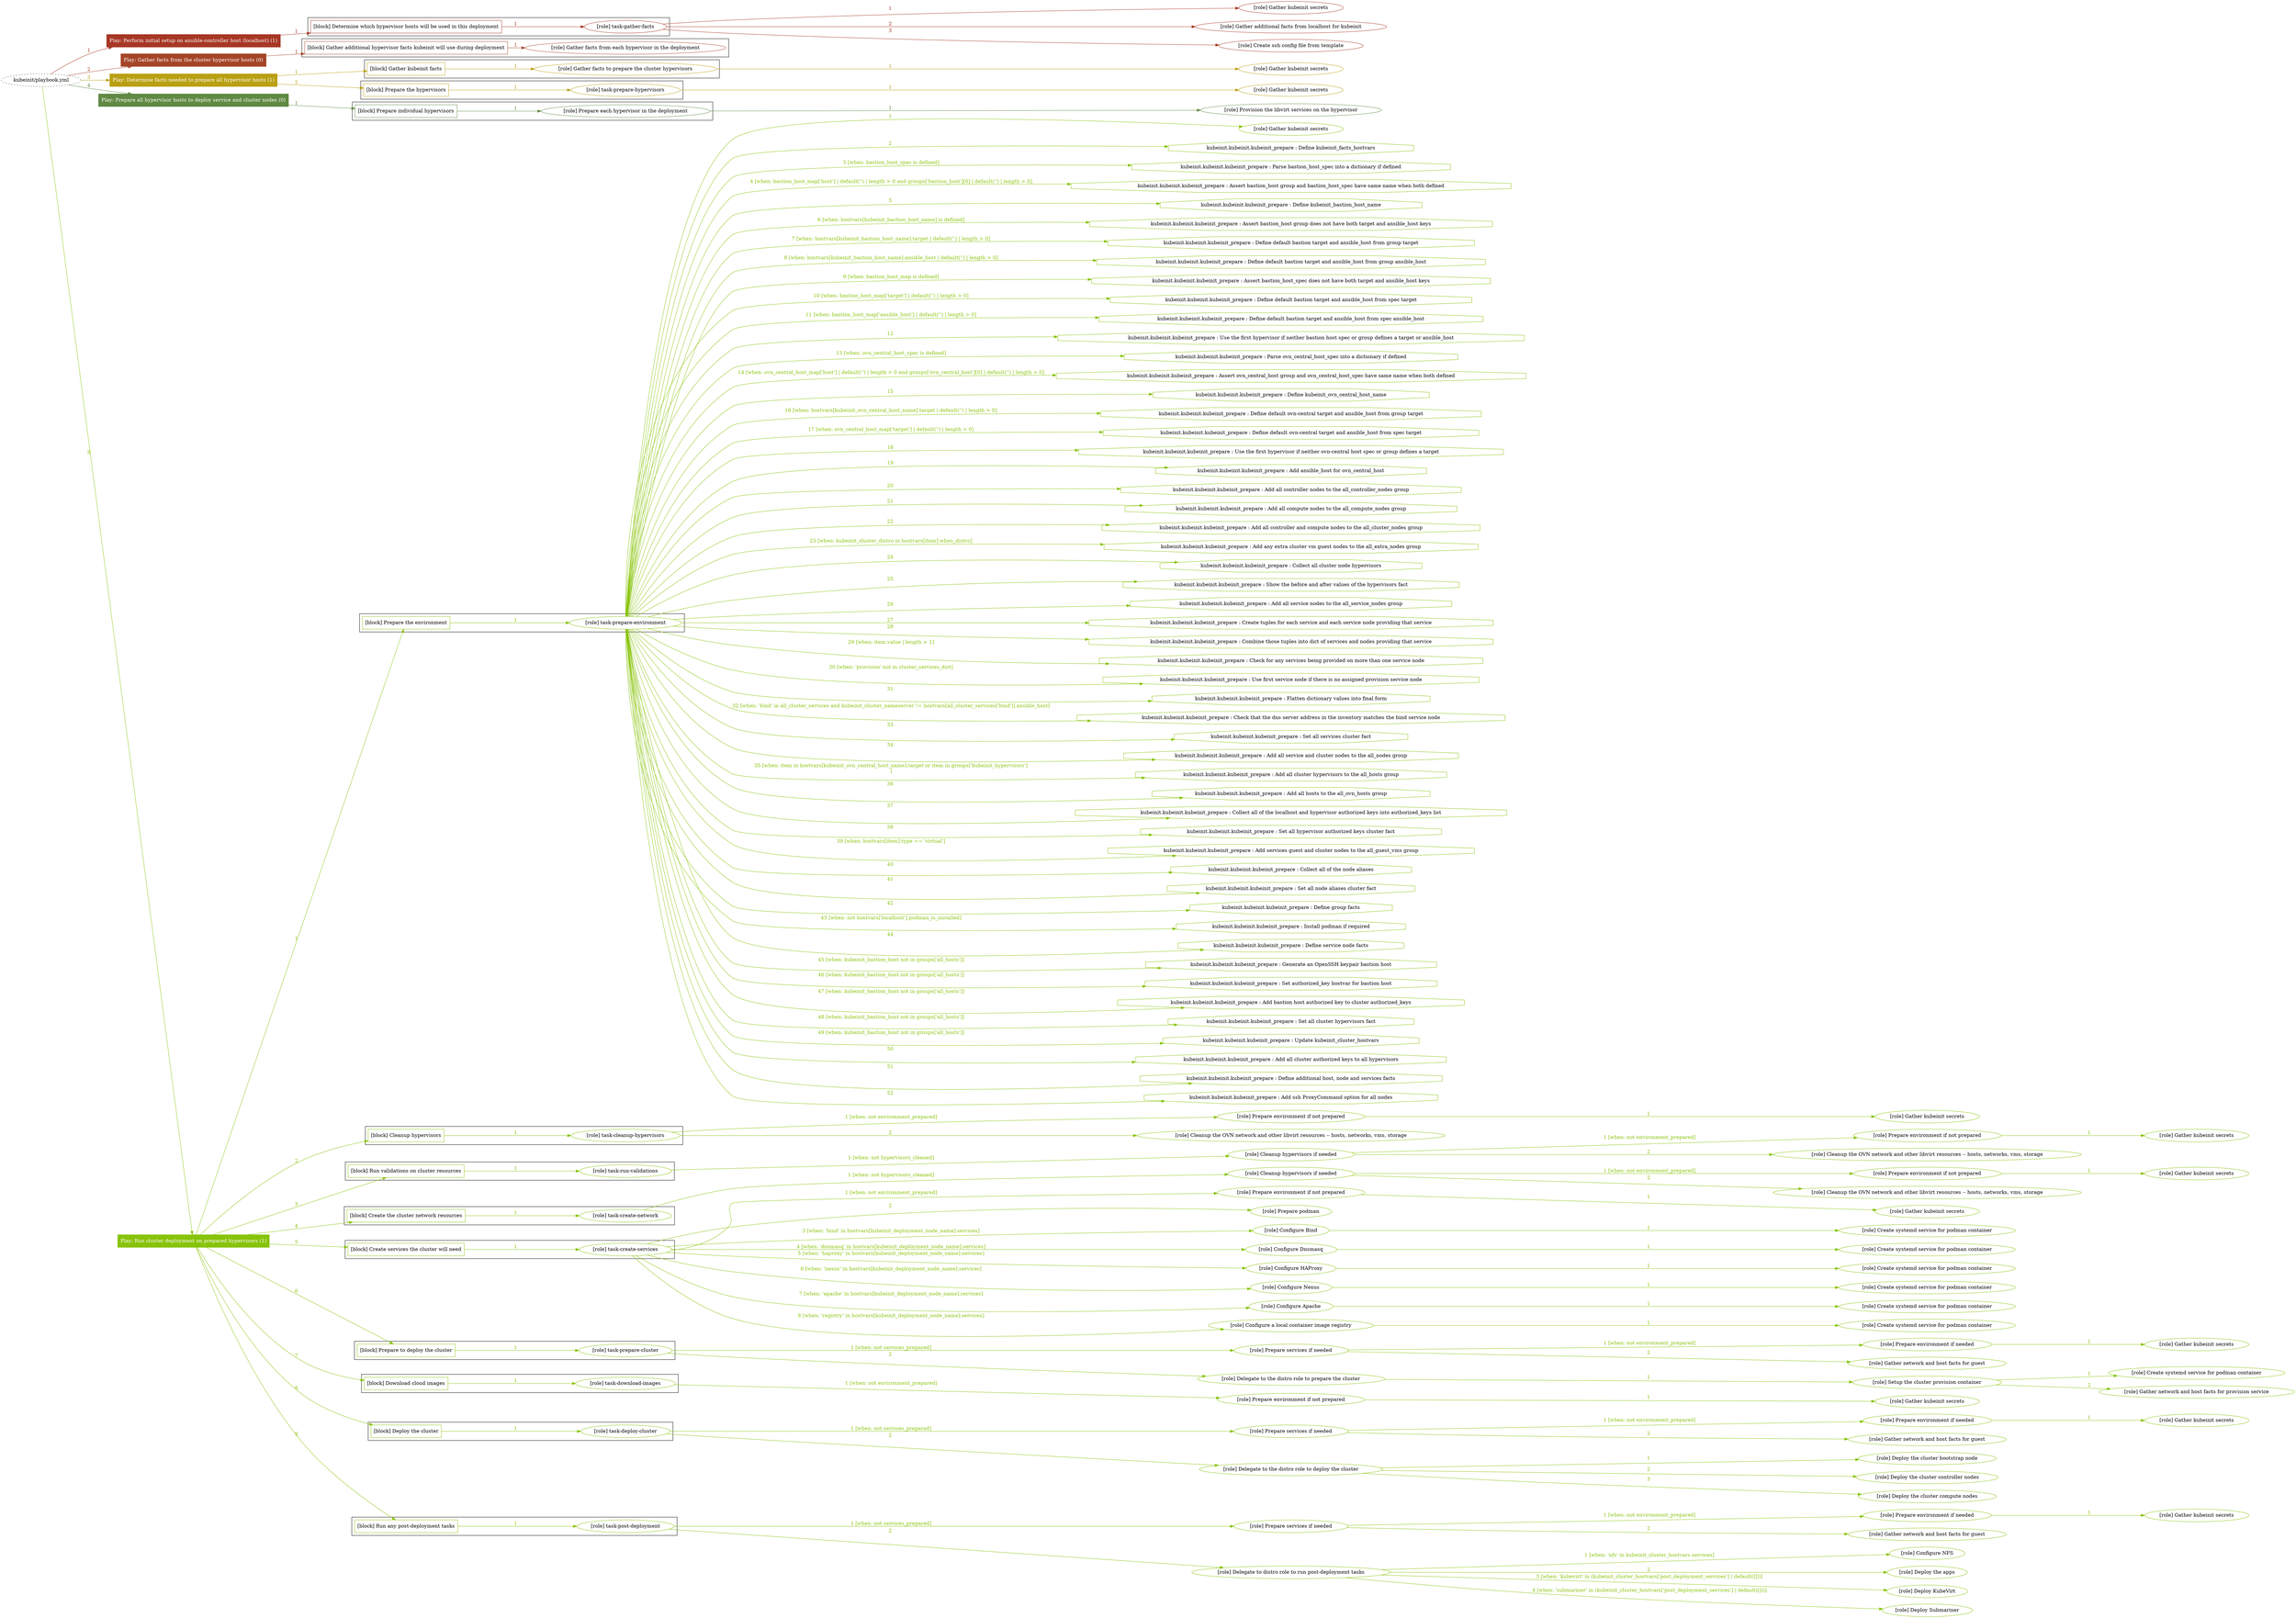 digraph {
	graph [concentrate=true ordering=in rankdir=LR ratio=fill]
	edge [esep=5 sep=10]
	"kubeinit/playbook.yml" [URL="/home/runner/work/kubeinit/kubeinit/kubeinit/playbook.yml" id=playbook_7e581071 style=dotted]
	play_e945e432 [label="Play: Perform initial setup on ansible-controller host (localhost) (1)" URL="/home/runner/work/kubeinit/kubeinit/kubeinit/playbook.yml" color="#a73725" fontcolor="#ffffff" id=play_e945e432 shape=box style=filled tooltip=localhost]
	"kubeinit/playbook.yml" -> play_e945e432 [label="1 " color="#a73725" fontcolor="#a73725" id=edge_24b239af labeltooltip="1 " tooltip="1 "]
	subgraph "Gather kubeinit secrets" {
		role_9eedd970 [label="[role] Gather kubeinit secrets" URL="/home/runner/.ansible/collections/ansible_collections/kubeinit/kubeinit/roles/kubeinit_prepare/tasks/build_hypervisors_group.yml" color="#a73725" id=role_9eedd970 tooltip="Gather kubeinit secrets"]
	}
	subgraph "Gather additional facts from localhost for kubeinit" {
		role_9894d60d [label="[role] Gather additional facts from localhost for kubeinit" URL="/home/runner/.ansible/collections/ansible_collections/kubeinit/kubeinit/roles/kubeinit_prepare/tasks/build_hypervisors_group.yml" color="#a73725" id=role_9894d60d tooltip="Gather additional facts from localhost for kubeinit"]
	}
	subgraph "Create ssh config file from template" {
		role_43b48bc6 [label="[role] Create ssh config file from template" URL="/home/runner/.ansible/collections/ansible_collections/kubeinit/kubeinit/roles/kubeinit_prepare/tasks/build_hypervisors_group.yml" color="#a73725" id=role_43b48bc6 tooltip="Create ssh config file from template"]
	}
	subgraph "task-gather-facts" {
		role_acf2f5a7 [label="[role] task-gather-facts" URL="/home/runner/work/kubeinit/kubeinit/kubeinit/playbook.yml" color="#a73725" id=role_acf2f5a7 tooltip="task-gather-facts"]
		role_acf2f5a7 -> role_9eedd970 [label="1 " color="#a73725" fontcolor="#a73725" id=edge_de54f117 labeltooltip="1 " tooltip="1 "]
		role_acf2f5a7 -> role_9894d60d [label="2 " color="#a73725" fontcolor="#a73725" id=edge_167af2a9 labeltooltip="2 " tooltip="2 "]
		role_acf2f5a7 -> role_43b48bc6 [label="3 " color="#a73725" fontcolor="#a73725" id=edge_25efa286 labeltooltip="3 " tooltip="3 "]
	}
	subgraph "Play: Perform initial setup on ansible-controller host (localhost) (1)" {
		play_e945e432 -> block_d24a18ca [label=1 color="#a73725" fontcolor="#a73725" id=edge_4c8501ca labeltooltip=1 tooltip=1]
		subgraph cluster_block_d24a18ca {
			block_d24a18ca [label="[block] Determine which hypervisor hosts will be used in this deployment" URL="/home/runner/work/kubeinit/kubeinit/kubeinit/playbook.yml" color="#a73725" id=block_d24a18ca labeltooltip="Determine which hypervisor hosts will be used in this deployment" shape=box tooltip="Determine which hypervisor hosts will be used in this deployment"]
			block_d24a18ca -> role_acf2f5a7 [label="1 " color="#a73725" fontcolor="#a73725" id=edge_1602f39c labeltooltip="1 " tooltip="1 "]
		}
	}
	play_f5224d25 [label="Play: Gather facts from the cluster hypervisor hosts (0)" URL="/home/runner/work/kubeinit/kubeinit/kubeinit/playbook.yml" color="#a54527" fontcolor="#ffffff" id=play_f5224d25 shape=box style=filled tooltip="Play: Gather facts from the cluster hypervisor hosts (0)"]
	"kubeinit/playbook.yml" -> play_f5224d25 [label="2 " color="#a54527" fontcolor="#a54527" id=edge_d5dfa4b5 labeltooltip="2 " tooltip="2 "]
	subgraph "Gather facts from each hypervisor in the deployment" {
		role_375d5e79 [label="[role] Gather facts from each hypervisor in the deployment" URL="/home/runner/work/kubeinit/kubeinit/kubeinit/playbook.yml" color="#a54527" id=role_375d5e79 tooltip="Gather facts from each hypervisor in the deployment"]
	}
	subgraph "Play: Gather facts from the cluster hypervisor hosts (0)" {
		play_f5224d25 -> block_e7168113 [label=1 color="#a54527" fontcolor="#a54527" id=edge_7895b6e9 labeltooltip=1 tooltip=1]
		subgraph cluster_block_e7168113 {
			block_e7168113 [label="[block] Gather additional hypervisor facts kubeinit will use during deployment" URL="/home/runner/work/kubeinit/kubeinit/kubeinit/playbook.yml" color="#a54527" id=block_e7168113 labeltooltip="Gather additional hypervisor facts kubeinit will use during deployment" shape=box tooltip="Gather additional hypervisor facts kubeinit will use during deployment"]
			block_e7168113 -> role_375d5e79 [label="1 " color="#a54527" fontcolor="#a54527" id=edge_ed9e27cf labeltooltip="1 " tooltip="1 "]
		}
	}
	play_6bef2af1 [label="Play: Determine facts needed to prepare all hypervisor hosts (1)" URL="/home/runner/work/kubeinit/kubeinit/kubeinit/playbook.yml" color="#b9a013" fontcolor="#ffffff" id=play_6bef2af1 shape=box style=filled tooltip=localhost]
	"kubeinit/playbook.yml" -> play_6bef2af1 [label="3 " color="#b9a013" fontcolor="#b9a013" id=edge_fbd6d79a labeltooltip="3 " tooltip="3 "]
	subgraph "Gather kubeinit secrets" {
		role_c9d52880 [label="[role] Gather kubeinit secrets" URL="/home/runner/.ansible/collections/ansible_collections/kubeinit/kubeinit/roles/kubeinit_prepare/tasks/gather_kubeinit_facts.yml" color="#b9a013" id=role_c9d52880 tooltip="Gather kubeinit secrets"]
	}
	subgraph "Gather facts to prepare the cluster hypervisors" {
		role_64a80a93 [label="[role] Gather facts to prepare the cluster hypervisors" URL="/home/runner/work/kubeinit/kubeinit/kubeinit/playbook.yml" color="#b9a013" id=role_64a80a93 tooltip="Gather facts to prepare the cluster hypervisors"]
		role_64a80a93 -> role_c9d52880 [label="1 " color="#b9a013" fontcolor="#b9a013" id=edge_a0d23345 labeltooltip="1 " tooltip="1 "]
	}
	subgraph "Gather kubeinit secrets" {
		role_e4091eb2 [label="[role] Gather kubeinit secrets" URL="/home/runner/.ansible/collections/ansible_collections/kubeinit/kubeinit/roles/kubeinit_prepare/tasks/gather_kubeinit_facts.yml" color="#b9a013" id=role_e4091eb2 tooltip="Gather kubeinit secrets"]
	}
	subgraph "task-prepare-hypervisors" {
		role_cce3452c [label="[role] task-prepare-hypervisors" URL="/home/runner/work/kubeinit/kubeinit/kubeinit/playbook.yml" color="#b9a013" id=role_cce3452c tooltip="task-prepare-hypervisors"]
		role_cce3452c -> role_e4091eb2 [label="1 " color="#b9a013" fontcolor="#b9a013" id=edge_e053fc57 labeltooltip="1 " tooltip="1 "]
	}
	subgraph "Play: Determine facts needed to prepare all hypervisor hosts (1)" {
		play_6bef2af1 -> block_33085d42 [label=1 color="#b9a013" fontcolor="#b9a013" id=edge_287a65d5 labeltooltip=1 tooltip=1]
		subgraph cluster_block_33085d42 {
			block_33085d42 [label="[block] Gather kubeinit facts" URL="/home/runner/work/kubeinit/kubeinit/kubeinit/playbook.yml" color="#b9a013" id=block_33085d42 labeltooltip="Gather kubeinit facts" shape=box tooltip="Gather kubeinit facts"]
			block_33085d42 -> role_64a80a93 [label="1 " color="#b9a013" fontcolor="#b9a013" id=edge_92bbfdec labeltooltip="1 " tooltip="1 "]
		}
		play_6bef2af1 -> block_03c50f8a [label=2 color="#b9a013" fontcolor="#b9a013" id=edge_cd28a5e0 labeltooltip=2 tooltip=2]
		subgraph cluster_block_03c50f8a {
			block_03c50f8a [label="[block] Prepare the hypervisors" URL="/home/runner/work/kubeinit/kubeinit/kubeinit/playbook.yml" color="#b9a013" id=block_03c50f8a labeltooltip="Prepare the hypervisors" shape=box tooltip="Prepare the hypervisors"]
			block_03c50f8a -> role_cce3452c [label="1 " color="#b9a013" fontcolor="#b9a013" id=edge_df4fbc74 labeltooltip="1 " tooltip="1 "]
		}
	}
	play_25fc4f60 [label="Play: Prepare all hypervisor hosts to deploy service and cluster nodes (0)" URL="/home/runner/work/kubeinit/kubeinit/kubeinit/playbook.yml" color="#608943" fontcolor="#ffffff" id=play_25fc4f60 shape=box style=filled tooltip="Play: Prepare all hypervisor hosts to deploy service and cluster nodes (0)"]
	"kubeinit/playbook.yml" -> play_25fc4f60 [label="4 " color="#608943" fontcolor="#608943" id=edge_cefd5408 labeltooltip="4 " tooltip="4 "]
	subgraph "Provision the libvirt services on the hypervisor" {
		role_9f990d1e [label="[role] Provision the libvirt services on the hypervisor" URL="/home/runner/.ansible/collections/ansible_collections/kubeinit/kubeinit/roles/kubeinit_prepare/tasks/prepare_hypervisor.yml" color="#608943" id=role_9f990d1e tooltip="Provision the libvirt services on the hypervisor"]
	}
	subgraph "Prepare each hypervisor in the deployment" {
		role_11af15f3 [label="[role] Prepare each hypervisor in the deployment" URL="/home/runner/work/kubeinit/kubeinit/kubeinit/playbook.yml" color="#608943" id=role_11af15f3 tooltip="Prepare each hypervisor in the deployment"]
		role_11af15f3 -> role_9f990d1e [label="1 " color="#608943" fontcolor="#608943" id=edge_34f0d266 labeltooltip="1 " tooltip="1 "]
	}
	subgraph "Play: Prepare all hypervisor hosts to deploy service and cluster nodes (0)" {
		play_25fc4f60 -> block_b9a897b4 [label=1 color="#608943" fontcolor="#608943" id=edge_e380d9bb labeltooltip=1 tooltip=1]
		subgraph cluster_block_b9a897b4 {
			block_b9a897b4 [label="[block] Prepare individual hypervisors" URL="/home/runner/work/kubeinit/kubeinit/kubeinit/playbook.yml" color="#608943" id=block_b9a897b4 labeltooltip="Prepare individual hypervisors" shape=box tooltip="Prepare individual hypervisors"]
			block_b9a897b4 -> role_11af15f3 [label="1 " color="#608943" fontcolor="#608943" id=edge_6b34535e labeltooltip="1 " tooltip="1 "]
		}
	}
	play_e3cadc54 [label="Play: Run cluster deployment on prepared hypervisors (1)" URL="/home/runner/work/kubeinit/kubeinit/kubeinit/playbook.yml" color="#87c309" fontcolor="#ffffff" id=play_e3cadc54 shape=box style=filled tooltip=localhost]
	"kubeinit/playbook.yml" -> play_e3cadc54 [label="5 " color="#87c309" fontcolor="#87c309" id=edge_36d4f124 labeltooltip="5 " tooltip="5 "]
	subgraph "Gather kubeinit secrets" {
		role_e4bac8f3 [label="[role] Gather kubeinit secrets" URL="/home/runner/.ansible/collections/ansible_collections/kubeinit/kubeinit/roles/kubeinit_prepare/tasks/gather_kubeinit_facts.yml" color="#87c309" id=role_e4bac8f3 tooltip="Gather kubeinit secrets"]
	}
	subgraph "task-prepare-environment" {
		role_347cdebc [label="[role] task-prepare-environment" URL="/home/runner/work/kubeinit/kubeinit/kubeinit/playbook.yml" color="#87c309" id=role_347cdebc tooltip="task-prepare-environment"]
		role_347cdebc -> role_e4bac8f3 [label="1 " color="#87c309" fontcolor="#87c309" id=edge_94c9c106 labeltooltip="1 " tooltip="1 "]
		task_2601a0a4 [label="kubeinit.kubeinit.kubeinit_prepare : Define kubeinit_facts_hostvars" URL="/home/runner/.ansible/collections/ansible_collections/kubeinit/kubeinit/roles/kubeinit_prepare/tasks/main.yml" color="#87c309" id=task_2601a0a4 shape=octagon tooltip="kubeinit.kubeinit.kubeinit_prepare : Define kubeinit_facts_hostvars"]
		role_347cdebc -> task_2601a0a4 [label="2 " color="#87c309" fontcolor="#87c309" id=edge_a6718d24 labeltooltip="2 " tooltip="2 "]
		task_f2cbe17a [label="kubeinit.kubeinit.kubeinit_prepare : Parse bastion_host_spec into a dictionary if defined" URL="/home/runner/.ansible/collections/ansible_collections/kubeinit/kubeinit/roles/kubeinit_prepare/tasks/main.yml" color="#87c309" id=task_f2cbe17a shape=octagon tooltip="kubeinit.kubeinit.kubeinit_prepare : Parse bastion_host_spec into a dictionary if defined"]
		role_347cdebc -> task_f2cbe17a [label="3 [when: bastion_host_spec is defined]" color="#87c309" fontcolor="#87c309" id=edge_33c29df2 labeltooltip="3 [when: bastion_host_spec is defined]" tooltip="3 [when: bastion_host_spec is defined]"]
		task_30274c0c [label="kubeinit.kubeinit.kubeinit_prepare : Assert bastion_host group and bastion_host_spec have same name when both defined" URL="/home/runner/.ansible/collections/ansible_collections/kubeinit/kubeinit/roles/kubeinit_prepare/tasks/main.yml" color="#87c309" id=task_30274c0c shape=octagon tooltip="kubeinit.kubeinit.kubeinit_prepare : Assert bastion_host group and bastion_host_spec have same name when both defined"]
		role_347cdebc -> task_30274c0c [label="4 [when: bastion_host_map['host'] | default('') | length > 0 and groups['bastion_host'][0] | default('') | length > 0]" color="#87c309" fontcolor="#87c309" id=edge_fa74ffbb labeltooltip="4 [when: bastion_host_map['host'] | default('') | length > 0 and groups['bastion_host'][0] | default('') | length > 0]" tooltip="4 [when: bastion_host_map['host'] | default('') | length > 0 and groups['bastion_host'][0] | default('') | length > 0]"]
		task_c5a43752 [label="kubeinit.kubeinit.kubeinit_prepare : Define kubeinit_bastion_host_name" URL="/home/runner/.ansible/collections/ansible_collections/kubeinit/kubeinit/roles/kubeinit_prepare/tasks/main.yml" color="#87c309" id=task_c5a43752 shape=octagon tooltip="kubeinit.kubeinit.kubeinit_prepare : Define kubeinit_bastion_host_name"]
		role_347cdebc -> task_c5a43752 [label="5 " color="#87c309" fontcolor="#87c309" id=edge_cda611f2 labeltooltip="5 " tooltip="5 "]
		task_228766a9 [label="kubeinit.kubeinit.kubeinit_prepare : Assert bastion_host group does not have both target and ansible_host keys" URL="/home/runner/.ansible/collections/ansible_collections/kubeinit/kubeinit/roles/kubeinit_prepare/tasks/main.yml" color="#87c309" id=task_228766a9 shape=octagon tooltip="kubeinit.kubeinit.kubeinit_prepare : Assert bastion_host group does not have both target and ansible_host keys"]
		role_347cdebc -> task_228766a9 [label="6 [when: hostvars[kubeinit_bastion_host_name] is defined]" color="#87c309" fontcolor="#87c309" id=edge_be203ea7 labeltooltip="6 [when: hostvars[kubeinit_bastion_host_name] is defined]" tooltip="6 [when: hostvars[kubeinit_bastion_host_name] is defined]"]
		task_0a2dcdc3 [label="kubeinit.kubeinit.kubeinit_prepare : Define default bastion target and ansible_host from group target" URL="/home/runner/.ansible/collections/ansible_collections/kubeinit/kubeinit/roles/kubeinit_prepare/tasks/main.yml" color="#87c309" id=task_0a2dcdc3 shape=octagon tooltip="kubeinit.kubeinit.kubeinit_prepare : Define default bastion target and ansible_host from group target"]
		role_347cdebc -> task_0a2dcdc3 [label="7 [when: hostvars[kubeinit_bastion_host_name].target | default('') | length > 0]" color="#87c309" fontcolor="#87c309" id=edge_6cfc5fab labeltooltip="7 [when: hostvars[kubeinit_bastion_host_name].target | default('') | length > 0]" tooltip="7 [when: hostvars[kubeinit_bastion_host_name].target | default('') | length > 0]"]
		task_d30b10b1 [label="kubeinit.kubeinit.kubeinit_prepare : Define default bastion target and ansible_host from group ansible_host" URL="/home/runner/.ansible/collections/ansible_collections/kubeinit/kubeinit/roles/kubeinit_prepare/tasks/main.yml" color="#87c309" id=task_d30b10b1 shape=octagon tooltip="kubeinit.kubeinit.kubeinit_prepare : Define default bastion target and ansible_host from group ansible_host"]
		role_347cdebc -> task_d30b10b1 [label="8 [when: hostvars[kubeinit_bastion_host_name].ansible_host | default('') | length > 0]" color="#87c309" fontcolor="#87c309" id=edge_abcb29fb labeltooltip="8 [when: hostvars[kubeinit_bastion_host_name].ansible_host | default('') | length > 0]" tooltip="8 [when: hostvars[kubeinit_bastion_host_name].ansible_host | default('') | length > 0]"]
		task_1a48a33b [label="kubeinit.kubeinit.kubeinit_prepare : Assert bastion_host_spec does not have both target and ansible_host keys" URL="/home/runner/.ansible/collections/ansible_collections/kubeinit/kubeinit/roles/kubeinit_prepare/tasks/main.yml" color="#87c309" id=task_1a48a33b shape=octagon tooltip="kubeinit.kubeinit.kubeinit_prepare : Assert bastion_host_spec does not have both target and ansible_host keys"]
		role_347cdebc -> task_1a48a33b [label="9 [when: bastion_host_map is defined]" color="#87c309" fontcolor="#87c309" id=edge_35f398c5 labeltooltip="9 [when: bastion_host_map is defined]" tooltip="9 [when: bastion_host_map is defined]"]
		task_b898690a [label="kubeinit.kubeinit.kubeinit_prepare : Define default bastion target and ansible_host from spec target" URL="/home/runner/.ansible/collections/ansible_collections/kubeinit/kubeinit/roles/kubeinit_prepare/tasks/main.yml" color="#87c309" id=task_b898690a shape=octagon tooltip="kubeinit.kubeinit.kubeinit_prepare : Define default bastion target and ansible_host from spec target"]
		role_347cdebc -> task_b898690a [label="10 [when: bastion_host_map['target'] | default('') | length > 0]" color="#87c309" fontcolor="#87c309" id=edge_26321a69 labeltooltip="10 [when: bastion_host_map['target'] | default('') | length > 0]" tooltip="10 [when: bastion_host_map['target'] | default('') | length > 0]"]
		task_c753fe3c [label="kubeinit.kubeinit.kubeinit_prepare : Define default bastion target and ansible_host from spec ansible_host" URL="/home/runner/.ansible/collections/ansible_collections/kubeinit/kubeinit/roles/kubeinit_prepare/tasks/main.yml" color="#87c309" id=task_c753fe3c shape=octagon tooltip="kubeinit.kubeinit.kubeinit_prepare : Define default bastion target and ansible_host from spec ansible_host"]
		role_347cdebc -> task_c753fe3c [label="11 [when: bastion_host_map['ansible_host'] | default('') | length > 0]" color="#87c309" fontcolor="#87c309" id=edge_681ef7d6 labeltooltip="11 [when: bastion_host_map['ansible_host'] | default('') | length > 0]" tooltip="11 [when: bastion_host_map['ansible_host'] | default('') | length > 0]"]
		task_0ef89fbe [label="kubeinit.kubeinit.kubeinit_prepare : Use the first hypervisor if neither bastion host spec or group defines a target or ansible_host" URL="/home/runner/.ansible/collections/ansible_collections/kubeinit/kubeinit/roles/kubeinit_prepare/tasks/main.yml" color="#87c309" id=task_0ef89fbe shape=octagon tooltip="kubeinit.kubeinit.kubeinit_prepare : Use the first hypervisor if neither bastion host spec or group defines a target or ansible_host"]
		role_347cdebc -> task_0ef89fbe [label="12 " color="#87c309" fontcolor="#87c309" id=edge_9bd29ccb labeltooltip="12 " tooltip="12 "]
		task_2a7e97da [label="kubeinit.kubeinit.kubeinit_prepare : Parse ovn_central_host_spec into a dictionary if defined" URL="/home/runner/.ansible/collections/ansible_collections/kubeinit/kubeinit/roles/kubeinit_prepare/tasks/main.yml" color="#87c309" id=task_2a7e97da shape=octagon tooltip="kubeinit.kubeinit.kubeinit_prepare : Parse ovn_central_host_spec into a dictionary if defined"]
		role_347cdebc -> task_2a7e97da [label="13 [when: ovn_central_host_spec is defined]" color="#87c309" fontcolor="#87c309" id=edge_c3530ae8 labeltooltip="13 [when: ovn_central_host_spec is defined]" tooltip="13 [when: ovn_central_host_spec is defined]"]
		task_d059e528 [label="kubeinit.kubeinit.kubeinit_prepare : Assert ovn_central_host group and ovn_central_host_spec have same name when both defined" URL="/home/runner/.ansible/collections/ansible_collections/kubeinit/kubeinit/roles/kubeinit_prepare/tasks/main.yml" color="#87c309" id=task_d059e528 shape=octagon tooltip="kubeinit.kubeinit.kubeinit_prepare : Assert ovn_central_host group and ovn_central_host_spec have same name when both defined"]
		role_347cdebc -> task_d059e528 [label="14 [when: ovn_central_host_map['host'] | default('') | length > 0 and groups['ovn_central_host'][0] | default('') | length > 0]" color="#87c309" fontcolor="#87c309" id=edge_daa554c1 labeltooltip="14 [when: ovn_central_host_map['host'] | default('') | length > 0 and groups['ovn_central_host'][0] | default('') | length > 0]" tooltip="14 [when: ovn_central_host_map['host'] | default('') | length > 0 and groups['ovn_central_host'][0] | default('') | length > 0]"]
		task_1dc20a06 [label="kubeinit.kubeinit.kubeinit_prepare : Define kubeinit_ovn_central_host_name" URL="/home/runner/.ansible/collections/ansible_collections/kubeinit/kubeinit/roles/kubeinit_prepare/tasks/main.yml" color="#87c309" id=task_1dc20a06 shape=octagon tooltip="kubeinit.kubeinit.kubeinit_prepare : Define kubeinit_ovn_central_host_name"]
		role_347cdebc -> task_1dc20a06 [label="15 " color="#87c309" fontcolor="#87c309" id=edge_f1a8dee7 labeltooltip="15 " tooltip="15 "]
		task_8ea2f48f [label="kubeinit.kubeinit.kubeinit_prepare : Define default ovn-central target and ansible_host from group target" URL="/home/runner/.ansible/collections/ansible_collections/kubeinit/kubeinit/roles/kubeinit_prepare/tasks/main.yml" color="#87c309" id=task_8ea2f48f shape=octagon tooltip="kubeinit.kubeinit.kubeinit_prepare : Define default ovn-central target and ansible_host from group target"]
		role_347cdebc -> task_8ea2f48f [label="16 [when: hostvars[kubeinit_ovn_central_host_name].target | default('') | length > 0]" color="#87c309" fontcolor="#87c309" id=edge_8dd97318 labeltooltip="16 [when: hostvars[kubeinit_ovn_central_host_name].target | default('') | length > 0]" tooltip="16 [when: hostvars[kubeinit_ovn_central_host_name].target | default('') | length > 0]"]
		task_c8787c92 [label="kubeinit.kubeinit.kubeinit_prepare : Define default ovn-central target and ansible_host from spec target" URL="/home/runner/.ansible/collections/ansible_collections/kubeinit/kubeinit/roles/kubeinit_prepare/tasks/main.yml" color="#87c309" id=task_c8787c92 shape=octagon tooltip="kubeinit.kubeinit.kubeinit_prepare : Define default ovn-central target and ansible_host from spec target"]
		role_347cdebc -> task_c8787c92 [label="17 [when: ovn_central_host_map['target'] | default('') | length > 0]" color="#87c309" fontcolor="#87c309" id=edge_1c368120 labeltooltip="17 [when: ovn_central_host_map['target'] | default('') | length > 0]" tooltip="17 [when: ovn_central_host_map['target'] | default('') | length > 0]"]
		task_50453ba5 [label="kubeinit.kubeinit.kubeinit_prepare : Use the first hypervisor if neither ovn-central host spec or group defines a target" URL="/home/runner/.ansible/collections/ansible_collections/kubeinit/kubeinit/roles/kubeinit_prepare/tasks/main.yml" color="#87c309" id=task_50453ba5 shape=octagon tooltip="kubeinit.kubeinit.kubeinit_prepare : Use the first hypervisor if neither ovn-central host spec or group defines a target"]
		role_347cdebc -> task_50453ba5 [label="18 " color="#87c309" fontcolor="#87c309" id=edge_84cd5802 labeltooltip="18 " tooltip="18 "]
		task_746bcc87 [label="kubeinit.kubeinit.kubeinit_prepare : Add ansible_host for ovn_central_host" URL="/home/runner/.ansible/collections/ansible_collections/kubeinit/kubeinit/roles/kubeinit_prepare/tasks/main.yml" color="#87c309" id=task_746bcc87 shape=octagon tooltip="kubeinit.kubeinit.kubeinit_prepare : Add ansible_host for ovn_central_host"]
		role_347cdebc -> task_746bcc87 [label="19 " color="#87c309" fontcolor="#87c309" id=edge_7ee74daf labeltooltip="19 " tooltip="19 "]
		task_02d44f04 [label="kubeinit.kubeinit.kubeinit_prepare : Add all controller nodes to the all_controller_nodes group" URL="/home/runner/.ansible/collections/ansible_collections/kubeinit/kubeinit/roles/kubeinit_prepare/tasks/prepare_groups.yml" color="#87c309" id=task_02d44f04 shape=octagon tooltip="kubeinit.kubeinit.kubeinit_prepare : Add all controller nodes to the all_controller_nodes group"]
		role_347cdebc -> task_02d44f04 [label="20 " color="#87c309" fontcolor="#87c309" id=edge_c0547eff labeltooltip="20 " tooltip="20 "]
		task_6d8461b2 [label="kubeinit.kubeinit.kubeinit_prepare : Add all compute nodes to the all_compute_nodes group" URL="/home/runner/.ansible/collections/ansible_collections/kubeinit/kubeinit/roles/kubeinit_prepare/tasks/prepare_groups.yml" color="#87c309" id=task_6d8461b2 shape=octagon tooltip="kubeinit.kubeinit.kubeinit_prepare : Add all compute nodes to the all_compute_nodes group"]
		role_347cdebc -> task_6d8461b2 [label="21 " color="#87c309" fontcolor="#87c309" id=edge_1025af6f labeltooltip="21 " tooltip="21 "]
		task_a82fbdb0 [label="kubeinit.kubeinit.kubeinit_prepare : Add all controller and compute nodes to the all_cluster_nodes group" URL="/home/runner/.ansible/collections/ansible_collections/kubeinit/kubeinit/roles/kubeinit_prepare/tasks/prepare_groups.yml" color="#87c309" id=task_a82fbdb0 shape=octagon tooltip="kubeinit.kubeinit.kubeinit_prepare : Add all controller and compute nodes to the all_cluster_nodes group"]
		role_347cdebc -> task_a82fbdb0 [label="22 " color="#87c309" fontcolor="#87c309" id=edge_947ee5ab labeltooltip="22 " tooltip="22 "]
		task_3da10569 [label="kubeinit.kubeinit.kubeinit_prepare : Add any extra cluster vm guest nodes to the all_extra_nodes group" URL="/home/runner/.ansible/collections/ansible_collections/kubeinit/kubeinit/roles/kubeinit_prepare/tasks/prepare_groups.yml" color="#87c309" id=task_3da10569 shape=octagon tooltip="kubeinit.kubeinit.kubeinit_prepare : Add any extra cluster vm guest nodes to the all_extra_nodes group"]
		role_347cdebc -> task_3da10569 [label="23 [when: kubeinit_cluster_distro in hostvars[item].when_distro]" color="#87c309" fontcolor="#87c309" id=edge_2bafaeb1 labeltooltip="23 [when: kubeinit_cluster_distro in hostvars[item].when_distro]" tooltip="23 [when: kubeinit_cluster_distro in hostvars[item].when_distro]"]
		task_c012934a [label="kubeinit.kubeinit.kubeinit_prepare : Collect all cluster node hypervisors" URL="/home/runner/.ansible/collections/ansible_collections/kubeinit/kubeinit/roles/kubeinit_prepare/tasks/prepare_groups.yml" color="#87c309" id=task_c012934a shape=octagon tooltip="kubeinit.kubeinit.kubeinit_prepare : Collect all cluster node hypervisors"]
		role_347cdebc -> task_c012934a [label="24 " color="#87c309" fontcolor="#87c309" id=edge_83473dee labeltooltip="24 " tooltip="24 "]
		task_a9e5e905 [label="kubeinit.kubeinit.kubeinit_prepare : Show the before and after values of the hypervisors fact" URL="/home/runner/.ansible/collections/ansible_collections/kubeinit/kubeinit/roles/kubeinit_prepare/tasks/prepare_groups.yml" color="#87c309" id=task_a9e5e905 shape=octagon tooltip="kubeinit.kubeinit.kubeinit_prepare : Show the before and after values of the hypervisors fact"]
		role_347cdebc -> task_a9e5e905 [label="25 " color="#87c309" fontcolor="#87c309" id=edge_c6de4439 labeltooltip="25 " tooltip="25 "]
		task_84b360fc [label="kubeinit.kubeinit.kubeinit_prepare : Add all service nodes to the all_service_nodes group" URL="/home/runner/.ansible/collections/ansible_collections/kubeinit/kubeinit/roles/kubeinit_prepare/tasks/prepare_groups.yml" color="#87c309" id=task_84b360fc shape=octagon tooltip="kubeinit.kubeinit.kubeinit_prepare : Add all service nodes to the all_service_nodes group"]
		role_347cdebc -> task_84b360fc [label="26 " color="#87c309" fontcolor="#87c309" id=edge_047e1b44 labeltooltip="26 " tooltip="26 "]
		task_383dc9e4 [label="kubeinit.kubeinit.kubeinit_prepare : Create tuples for each service and each service node providing that service" URL="/home/runner/.ansible/collections/ansible_collections/kubeinit/kubeinit/roles/kubeinit_prepare/tasks/prepare_groups.yml" color="#87c309" id=task_383dc9e4 shape=octagon tooltip="kubeinit.kubeinit.kubeinit_prepare : Create tuples for each service and each service node providing that service"]
		role_347cdebc -> task_383dc9e4 [label="27 " color="#87c309" fontcolor="#87c309" id=edge_b3f0d181 labeltooltip="27 " tooltip="27 "]
		task_ec092289 [label="kubeinit.kubeinit.kubeinit_prepare : Combine those tuples into dict of services and nodes providing that service" URL="/home/runner/.ansible/collections/ansible_collections/kubeinit/kubeinit/roles/kubeinit_prepare/tasks/prepare_groups.yml" color="#87c309" id=task_ec092289 shape=octagon tooltip="kubeinit.kubeinit.kubeinit_prepare : Combine those tuples into dict of services and nodes providing that service"]
		role_347cdebc -> task_ec092289 [label="28 " color="#87c309" fontcolor="#87c309" id=edge_d5dc2e60 labeltooltip="28 " tooltip="28 "]
		task_90b3ee3d [label="kubeinit.kubeinit.kubeinit_prepare : Check for any services being provided on more than one service node" URL="/home/runner/.ansible/collections/ansible_collections/kubeinit/kubeinit/roles/kubeinit_prepare/tasks/prepare_groups.yml" color="#87c309" id=task_90b3ee3d shape=octagon tooltip="kubeinit.kubeinit.kubeinit_prepare : Check for any services being provided on more than one service node"]
		role_347cdebc -> task_90b3ee3d [label="29 [when: item.value | length > 1]" color="#87c309" fontcolor="#87c309" id=edge_3f02f622 labeltooltip="29 [when: item.value | length > 1]" tooltip="29 [when: item.value | length > 1]"]
		task_9f419440 [label="kubeinit.kubeinit.kubeinit_prepare : Use first service node if there is no assigned provision service node" URL="/home/runner/.ansible/collections/ansible_collections/kubeinit/kubeinit/roles/kubeinit_prepare/tasks/prepare_groups.yml" color="#87c309" id=task_9f419440 shape=octagon tooltip="kubeinit.kubeinit.kubeinit_prepare : Use first service node if there is no assigned provision service node"]
		role_347cdebc -> task_9f419440 [label="30 [when: 'provision' not in cluster_services_dict]" color="#87c309" fontcolor="#87c309" id=edge_ea1cb8a2 labeltooltip="30 [when: 'provision' not in cluster_services_dict]" tooltip="30 [when: 'provision' not in cluster_services_dict]"]
		task_c682a4d8 [label="kubeinit.kubeinit.kubeinit_prepare : Flatten dictionary values into final form" URL="/home/runner/.ansible/collections/ansible_collections/kubeinit/kubeinit/roles/kubeinit_prepare/tasks/prepare_groups.yml" color="#87c309" id=task_c682a4d8 shape=octagon tooltip="kubeinit.kubeinit.kubeinit_prepare : Flatten dictionary values into final form"]
		role_347cdebc -> task_c682a4d8 [label="31 " color="#87c309" fontcolor="#87c309" id=edge_532650d0 labeltooltip="31 " tooltip="31 "]
		task_1b52c9d1 [label="kubeinit.kubeinit.kubeinit_prepare : Check that the dns server address in the inventory matches the bind service node" URL="/home/runner/.ansible/collections/ansible_collections/kubeinit/kubeinit/roles/kubeinit_prepare/tasks/prepare_groups.yml" color="#87c309" id=task_1b52c9d1 shape=octagon tooltip="kubeinit.kubeinit.kubeinit_prepare : Check that the dns server address in the inventory matches the bind service node"]
		role_347cdebc -> task_1b52c9d1 [label="32 [when: 'bind' in all_cluster_services and kubeinit_cluster_nameserver != hostvars[all_cluster_services['bind']].ansible_host]" color="#87c309" fontcolor="#87c309" id=edge_b41d5cf7 labeltooltip="32 [when: 'bind' in all_cluster_services and kubeinit_cluster_nameserver != hostvars[all_cluster_services['bind']].ansible_host]" tooltip="32 [when: 'bind' in all_cluster_services and kubeinit_cluster_nameserver != hostvars[all_cluster_services['bind']].ansible_host]"]
		task_c97d9809 [label="kubeinit.kubeinit.kubeinit_prepare : Set all services cluster fact" URL="/home/runner/.ansible/collections/ansible_collections/kubeinit/kubeinit/roles/kubeinit_prepare/tasks/prepare_groups.yml" color="#87c309" id=task_c97d9809 shape=octagon tooltip="kubeinit.kubeinit.kubeinit_prepare : Set all services cluster fact"]
		role_347cdebc -> task_c97d9809 [label="33 " color="#87c309" fontcolor="#87c309" id=edge_a1532efd labeltooltip="33 " tooltip="33 "]
		task_6ddf1ada [label="kubeinit.kubeinit.kubeinit_prepare : Add all service and cluster nodes to the all_nodes group" URL="/home/runner/.ansible/collections/ansible_collections/kubeinit/kubeinit/roles/kubeinit_prepare/tasks/prepare_groups.yml" color="#87c309" id=task_6ddf1ada shape=octagon tooltip="kubeinit.kubeinit.kubeinit_prepare : Add all service and cluster nodes to the all_nodes group"]
		role_347cdebc -> task_6ddf1ada [label="34 " color="#87c309" fontcolor="#87c309" id=edge_37070648 labeltooltip="34 " tooltip="34 "]
		task_b1b35ef6 [label="kubeinit.kubeinit.kubeinit_prepare : Add all cluster hypervisors to the all_hosts group" URL="/home/runner/.ansible/collections/ansible_collections/kubeinit/kubeinit/roles/kubeinit_prepare/tasks/prepare_groups.yml" color="#87c309" id=task_b1b35ef6 shape=octagon tooltip="kubeinit.kubeinit.kubeinit_prepare : Add all cluster hypervisors to the all_hosts group"]
		role_347cdebc -> task_b1b35ef6 [label="35 [when: item in hostvars[kubeinit_ovn_central_host_name].target or item in groups['kubeinit_hypervisors']
]" color="#87c309" fontcolor="#87c309" id=edge_f47b861a labeltooltip="35 [when: item in hostvars[kubeinit_ovn_central_host_name].target or item in groups['kubeinit_hypervisors']
]" tooltip="35 [when: item in hostvars[kubeinit_ovn_central_host_name].target or item in groups['kubeinit_hypervisors']
]"]
		task_28b0a887 [label="kubeinit.kubeinit.kubeinit_prepare : Add all hosts to the all_ovn_hosts group" URL="/home/runner/.ansible/collections/ansible_collections/kubeinit/kubeinit/roles/kubeinit_prepare/tasks/prepare_groups.yml" color="#87c309" id=task_28b0a887 shape=octagon tooltip="kubeinit.kubeinit.kubeinit_prepare : Add all hosts to the all_ovn_hosts group"]
		role_347cdebc -> task_28b0a887 [label="36 " color="#87c309" fontcolor="#87c309" id=edge_738024d4 labeltooltip="36 " tooltip="36 "]
		task_04c3d5a3 [label="kubeinit.kubeinit.kubeinit_prepare : Collect all of the localhost and hypervisor authorized keys into authorized_keys list" URL="/home/runner/.ansible/collections/ansible_collections/kubeinit/kubeinit/roles/kubeinit_prepare/tasks/prepare_groups.yml" color="#87c309" id=task_04c3d5a3 shape=octagon tooltip="kubeinit.kubeinit.kubeinit_prepare : Collect all of the localhost and hypervisor authorized keys into authorized_keys list"]
		role_347cdebc -> task_04c3d5a3 [label="37 " color="#87c309" fontcolor="#87c309" id=edge_0d1d2f6c labeltooltip="37 " tooltip="37 "]
		task_36b00ea0 [label="kubeinit.kubeinit.kubeinit_prepare : Set all hypervisor authorized keys cluster fact" URL="/home/runner/.ansible/collections/ansible_collections/kubeinit/kubeinit/roles/kubeinit_prepare/tasks/prepare_groups.yml" color="#87c309" id=task_36b00ea0 shape=octagon tooltip="kubeinit.kubeinit.kubeinit_prepare : Set all hypervisor authorized keys cluster fact"]
		role_347cdebc -> task_36b00ea0 [label="38 " color="#87c309" fontcolor="#87c309" id=edge_44b75048 labeltooltip="38 " tooltip="38 "]
		task_966aff1e [label="kubeinit.kubeinit.kubeinit_prepare : Add services guest and cluster nodes to the all_guest_vms group" URL="/home/runner/.ansible/collections/ansible_collections/kubeinit/kubeinit/roles/kubeinit_prepare/tasks/prepare_groups.yml" color="#87c309" id=task_966aff1e shape=octagon tooltip="kubeinit.kubeinit.kubeinit_prepare : Add services guest and cluster nodes to the all_guest_vms group"]
		role_347cdebc -> task_966aff1e [label="39 [when: hostvars[item].type == 'virtual']" color="#87c309" fontcolor="#87c309" id=edge_ee56bc85 labeltooltip="39 [when: hostvars[item].type == 'virtual']" tooltip="39 [when: hostvars[item].type == 'virtual']"]
		task_dd45749c [label="kubeinit.kubeinit.kubeinit_prepare : Collect all of the node aliases" URL="/home/runner/.ansible/collections/ansible_collections/kubeinit/kubeinit/roles/kubeinit_prepare/tasks/prepare_groups.yml" color="#87c309" id=task_dd45749c shape=octagon tooltip="kubeinit.kubeinit.kubeinit_prepare : Collect all of the node aliases"]
		role_347cdebc -> task_dd45749c [label="40 " color="#87c309" fontcolor="#87c309" id=edge_89bc7b10 labeltooltip="40 " tooltip="40 "]
		task_17cec72c [label="kubeinit.kubeinit.kubeinit_prepare : Set all node aliases cluster fact" URL="/home/runner/.ansible/collections/ansible_collections/kubeinit/kubeinit/roles/kubeinit_prepare/tasks/prepare_groups.yml" color="#87c309" id=task_17cec72c shape=octagon tooltip="kubeinit.kubeinit.kubeinit_prepare : Set all node aliases cluster fact"]
		role_347cdebc -> task_17cec72c [label="41 " color="#87c309" fontcolor="#87c309" id=edge_362a1895 labeltooltip="41 " tooltip="41 "]
		task_8738ca6e [label="kubeinit.kubeinit.kubeinit_prepare : Define group facts" URL="/home/runner/.ansible/collections/ansible_collections/kubeinit/kubeinit/roles/kubeinit_prepare/tasks/main.yml" color="#87c309" id=task_8738ca6e shape=octagon tooltip="kubeinit.kubeinit.kubeinit_prepare : Define group facts"]
		role_347cdebc -> task_8738ca6e [label="42 " color="#87c309" fontcolor="#87c309" id=edge_10e76fdb labeltooltip="42 " tooltip="42 "]
		task_ff2193b1 [label="kubeinit.kubeinit.kubeinit_prepare : Install podman if required" URL="/home/runner/.ansible/collections/ansible_collections/kubeinit/kubeinit/roles/kubeinit_prepare/tasks/main.yml" color="#87c309" id=task_ff2193b1 shape=octagon tooltip="kubeinit.kubeinit.kubeinit_prepare : Install podman if required"]
		role_347cdebc -> task_ff2193b1 [label="43 [when: not hostvars['localhost'].podman_is_installed]" color="#87c309" fontcolor="#87c309" id=edge_09e78e78 labeltooltip="43 [when: not hostvars['localhost'].podman_is_installed]" tooltip="43 [when: not hostvars['localhost'].podman_is_installed]"]
		task_d6a5337f [label="kubeinit.kubeinit.kubeinit_prepare : Define service node facts" URL="/home/runner/.ansible/collections/ansible_collections/kubeinit/kubeinit/roles/kubeinit_prepare/tasks/main.yml" color="#87c309" id=task_d6a5337f shape=octagon tooltip="kubeinit.kubeinit.kubeinit_prepare : Define service node facts"]
		role_347cdebc -> task_d6a5337f [label="44 " color="#87c309" fontcolor="#87c309" id=edge_7612b179 labeltooltip="44 " tooltip="44 "]
		task_3d3986fc [label="kubeinit.kubeinit.kubeinit_prepare : Generate an OpenSSH keypair bastion host" URL="/home/runner/.ansible/collections/ansible_collections/kubeinit/kubeinit/roles/kubeinit_prepare/tasks/main.yml" color="#87c309" id=task_3d3986fc shape=octagon tooltip="kubeinit.kubeinit.kubeinit_prepare : Generate an OpenSSH keypair bastion host"]
		role_347cdebc -> task_3d3986fc [label="45 [when: kubeinit_bastion_host not in groups['all_hosts']]" color="#87c309" fontcolor="#87c309" id=edge_db01f82a labeltooltip="45 [when: kubeinit_bastion_host not in groups['all_hosts']]" tooltip="45 [when: kubeinit_bastion_host not in groups['all_hosts']]"]
		task_93edcd77 [label="kubeinit.kubeinit.kubeinit_prepare : Set authorized_key hostvar for bastion host" URL="/home/runner/.ansible/collections/ansible_collections/kubeinit/kubeinit/roles/kubeinit_prepare/tasks/main.yml" color="#87c309" id=task_93edcd77 shape=octagon tooltip="kubeinit.kubeinit.kubeinit_prepare : Set authorized_key hostvar for bastion host"]
		role_347cdebc -> task_93edcd77 [label="46 [when: kubeinit_bastion_host not in groups['all_hosts']]" color="#87c309" fontcolor="#87c309" id=edge_a4b43cc8 labeltooltip="46 [when: kubeinit_bastion_host not in groups['all_hosts']]" tooltip="46 [when: kubeinit_bastion_host not in groups['all_hosts']]"]
		task_e4468a3d [label="kubeinit.kubeinit.kubeinit_prepare : Add bastion host authorized key to cluster authorized_keys" URL="/home/runner/.ansible/collections/ansible_collections/kubeinit/kubeinit/roles/kubeinit_prepare/tasks/main.yml" color="#87c309" id=task_e4468a3d shape=octagon tooltip="kubeinit.kubeinit.kubeinit_prepare : Add bastion host authorized key to cluster authorized_keys"]
		role_347cdebc -> task_e4468a3d [label="47 [when: kubeinit_bastion_host not in groups['all_hosts']]" color="#87c309" fontcolor="#87c309" id=edge_f7901a1f labeltooltip="47 [when: kubeinit_bastion_host not in groups['all_hosts']]" tooltip="47 [when: kubeinit_bastion_host not in groups['all_hosts']]"]
		task_4c2148f5 [label="kubeinit.kubeinit.kubeinit_prepare : Set all cluster hypervisors fact" URL="/home/runner/.ansible/collections/ansible_collections/kubeinit/kubeinit/roles/kubeinit_prepare/tasks/main.yml" color="#87c309" id=task_4c2148f5 shape=octagon tooltip="kubeinit.kubeinit.kubeinit_prepare : Set all cluster hypervisors fact"]
		role_347cdebc -> task_4c2148f5 [label="48 [when: kubeinit_bastion_host not in groups['all_hosts']]" color="#87c309" fontcolor="#87c309" id=edge_a05981c6 labeltooltip="48 [when: kubeinit_bastion_host not in groups['all_hosts']]" tooltip="48 [when: kubeinit_bastion_host not in groups['all_hosts']]"]
		task_abb3b802 [label="kubeinit.kubeinit.kubeinit_prepare : Update kubeinit_cluster_hostvars" URL="/home/runner/.ansible/collections/ansible_collections/kubeinit/kubeinit/roles/kubeinit_prepare/tasks/main.yml" color="#87c309" id=task_abb3b802 shape=octagon tooltip="kubeinit.kubeinit.kubeinit_prepare : Update kubeinit_cluster_hostvars"]
		role_347cdebc -> task_abb3b802 [label="49 [when: kubeinit_bastion_host not in groups['all_hosts']]" color="#87c309" fontcolor="#87c309" id=edge_95a9db6a labeltooltip="49 [when: kubeinit_bastion_host not in groups['all_hosts']]" tooltip="49 [when: kubeinit_bastion_host not in groups['all_hosts']]"]
		task_657a4e0a [label="kubeinit.kubeinit.kubeinit_prepare : Add all cluster authorized keys to all hypervisors" URL="/home/runner/.ansible/collections/ansible_collections/kubeinit/kubeinit/roles/kubeinit_prepare/tasks/main.yml" color="#87c309" id=task_657a4e0a shape=octagon tooltip="kubeinit.kubeinit.kubeinit_prepare : Add all cluster authorized keys to all hypervisors"]
		role_347cdebc -> task_657a4e0a [label="50 " color="#87c309" fontcolor="#87c309" id=edge_4b2cf7a3 labeltooltip="50 " tooltip="50 "]
		task_755861e6 [label="kubeinit.kubeinit.kubeinit_prepare : Define additional host, node and services facts" URL="/home/runner/.ansible/collections/ansible_collections/kubeinit/kubeinit/roles/kubeinit_prepare/tasks/main.yml" color="#87c309" id=task_755861e6 shape=octagon tooltip="kubeinit.kubeinit.kubeinit_prepare : Define additional host, node and services facts"]
		role_347cdebc -> task_755861e6 [label="51 " color="#87c309" fontcolor="#87c309" id=edge_87dc9772 labeltooltip="51 " tooltip="51 "]
		task_33f550db [label="kubeinit.kubeinit.kubeinit_prepare : Add ssh ProxyCommand option for all nodes" URL="/home/runner/.ansible/collections/ansible_collections/kubeinit/kubeinit/roles/kubeinit_prepare/tasks/main.yml" color="#87c309" id=task_33f550db shape=octagon tooltip="kubeinit.kubeinit.kubeinit_prepare : Add ssh ProxyCommand option for all nodes"]
		role_347cdebc -> task_33f550db [label="52 " color="#87c309" fontcolor="#87c309" id=edge_83c09823 labeltooltip="52 " tooltip="52 "]
	}
	subgraph "Gather kubeinit secrets" {
		role_c8c6d570 [label="[role] Gather kubeinit secrets" URL="/home/runner/.ansible/collections/ansible_collections/kubeinit/kubeinit/roles/kubeinit_prepare/tasks/gather_kubeinit_facts.yml" color="#87c309" id=role_c8c6d570 tooltip="Gather kubeinit secrets"]
	}
	subgraph "Prepare environment if not prepared" {
		role_654d9449 [label="[role] Prepare environment if not prepared" URL="/home/runner/.ansible/collections/ansible_collections/kubeinit/kubeinit/roles/kubeinit_prepare/tasks/cleanup_hypervisors.yml" color="#87c309" id=role_654d9449 tooltip="Prepare environment if not prepared"]
		role_654d9449 -> role_c8c6d570 [label="1 " color="#87c309" fontcolor="#87c309" id=edge_78c476d5 labeltooltip="1 " tooltip="1 "]
	}
	subgraph "Cleanup the OVN network and other libvirt resources -- hosts, networks, vms, storage" {
		role_345d93e7 [label="[role] Cleanup the OVN network and other libvirt resources -- hosts, networks, vms, storage" URL="/home/runner/.ansible/collections/ansible_collections/kubeinit/kubeinit/roles/kubeinit_prepare/tasks/cleanup_hypervisors.yml" color="#87c309" id=role_345d93e7 tooltip="Cleanup the OVN network and other libvirt resources -- hosts, networks, vms, storage"]
	}
	subgraph "task-cleanup-hypervisors" {
		role_33e6a6c7 [label="[role] task-cleanup-hypervisors" URL="/home/runner/work/kubeinit/kubeinit/kubeinit/playbook.yml" color="#87c309" id=role_33e6a6c7 tooltip="task-cleanup-hypervisors"]
		role_33e6a6c7 -> role_654d9449 [label="1 [when: not environment_prepared]" color="#87c309" fontcolor="#87c309" id=edge_23a6a873 labeltooltip="1 [when: not environment_prepared]" tooltip="1 [when: not environment_prepared]"]
		role_33e6a6c7 -> role_345d93e7 [label="2 " color="#87c309" fontcolor="#87c309" id=edge_083e7ffa labeltooltip="2 " tooltip="2 "]
	}
	subgraph "Gather kubeinit secrets" {
		role_d9b997c8 [label="[role] Gather kubeinit secrets" URL="/home/runner/.ansible/collections/ansible_collections/kubeinit/kubeinit/roles/kubeinit_prepare/tasks/gather_kubeinit_facts.yml" color="#87c309" id=role_d9b997c8 tooltip="Gather kubeinit secrets"]
	}
	subgraph "Prepare environment if not prepared" {
		role_f1618b6e [label="[role] Prepare environment if not prepared" URL="/home/runner/.ansible/collections/ansible_collections/kubeinit/kubeinit/roles/kubeinit_prepare/tasks/cleanup_hypervisors.yml" color="#87c309" id=role_f1618b6e tooltip="Prepare environment if not prepared"]
		role_f1618b6e -> role_d9b997c8 [label="1 " color="#87c309" fontcolor="#87c309" id=edge_63ac46d8 labeltooltip="1 " tooltip="1 "]
	}
	subgraph "Cleanup the OVN network and other libvirt resources -- hosts, networks, vms, storage" {
		role_7692315a [label="[role] Cleanup the OVN network and other libvirt resources -- hosts, networks, vms, storage" URL="/home/runner/.ansible/collections/ansible_collections/kubeinit/kubeinit/roles/kubeinit_prepare/tasks/cleanup_hypervisors.yml" color="#87c309" id=role_7692315a tooltip="Cleanup the OVN network and other libvirt resources -- hosts, networks, vms, storage"]
	}
	subgraph "Cleanup hypervisors if needed" {
		role_857d6851 [label="[role] Cleanup hypervisors if needed" URL="/home/runner/.ansible/collections/ansible_collections/kubeinit/kubeinit/roles/kubeinit_validations/tasks/main.yml" color="#87c309" id=role_857d6851 tooltip="Cleanup hypervisors if needed"]
		role_857d6851 -> role_f1618b6e [label="1 [when: not environment_prepared]" color="#87c309" fontcolor="#87c309" id=edge_1b03f380 labeltooltip="1 [when: not environment_prepared]" tooltip="1 [when: not environment_prepared]"]
		role_857d6851 -> role_7692315a [label="2 " color="#87c309" fontcolor="#87c309" id=edge_45fe20f2 labeltooltip="2 " tooltip="2 "]
	}
	subgraph "task-run-validations" {
		role_760159ae [label="[role] task-run-validations" URL="/home/runner/work/kubeinit/kubeinit/kubeinit/playbook.yml" color="#87c309" id=role_760159ae tooltip="task-run-validations"]
		role_760159ae -> role_857d6851 [label="1 [when: not hypervisors_cleaned]" color="#87c309" fontcolor="#87c309" id=edge_5bed800a labeltooltip="1 [when: not hypervisors_cleaned]" tooltip="1 [when: not hypervisors_cleaned]"]
	}
	subgraph "Gather kubeinit secrets" {
		role_2f797321 [label="[role] Gather kubeinit secrets" URL="/home/runner/.ansible/collections/ansible_collections/kubeinit/kubeinit/roles/kubeinit_prepare/tasks/gather_kubeinit_facts.yml" color="#87c309" id=role_2f797321 tooltip="Gather kubeinit secrets"]
	}
	subgraph "Prepare environment if not prepared" {
		role_83dfb20d [label="[role] Prepare environment if not prepared" URL="/home/runner/.ansible/collections/ansible_collections/kubeinit/kubeinit/roles/kubeinit_prepare/tasks/cleanup_hypervisors.yml" color="#87c309" id=role_83dfb20d tooltip="Prepare environment if not prepared"]
		role_83dfb20d -> role_2f797321 [label="1 " color="#87c309" fontcolor="#87c309" id=edge_d8af54e4 labeltooltip="1 " tooltip="1 "]
	}
	subgraph "Cleanup the OVN network and other libvirt resources -- hosts, networks, vms, storage" {
		role_b789f782 [label="[role] Cleanup the OVN network and other libvirt resources -- hosts, networks, vms, storage" URL="/home/runner/.ansible/collections/ansible_collections/kubeinit/kubeinit/roles/kubeinit_prepare/tasks/cleanup_hypervisors.yml" color="#87c309" id=role_b789f782 tooltip="Cleanup the OVN network and other libvirt resources -- hosts, networks, vms, storage"]
	}
	subgraph "Cleanup hypervisors if needed" {
		role_3e7b671f [label="[role] Cleanup hypervisors if needed" URL="/home/runner/.ansible/collections/ansible_collections/kubeinit/kubeinit/roles/kubeinit_libvirt/tasks/create_network.yml" color="#87c309" id=role_3e7b671f tooltip="Cleanup hypervisors if needed"]
		role_3e7b671f -> role_83dfb20d [label="1 [when: not environment_prepared]" color="#87c309" fontcolor="#87c309" id=edge_104d41cd labeltooltip="1 [when: not environment_prepared]" tooltip="1 [when: not environment_prepared]"]
		role_3e7b671f -> role_b789f782 [label="2 " color="#87c309" fontcolor="#87c309" id=edge_d525c306 labeltooltip="2 " tooltip="2 "]
	}
	subgraph "task-create-network" {
		role_7326e8de [label="[role] task-create-network" URL="/home/runner/work/kubeinit/kubeinit/kubeinit/playbook.yml" color="#87c309" id=role_7326e8de tooltip="task-create-network"]
		role_7326e8de -> role_3e7b671f [label="1 [when: not hypervisors_cleaned]" color="#87c309" fontcolor="#87c309" id=edge_4e9b384d labeltooltip="1 [when: not hypervisors_cleaned]" tooltip="1 [when: not hypervisors_cleaned]"]
	}
	subgraph "Gather kubeinit secrets" {
		role_845e1d1c [label="[role] Gather kubeinit secrets" URL="/home/runner/.ansible/collections/ansible_collections/kubeinit/kubeinit/roles/kubeinit_prepare/tasks/gather_kubeinit_facts.yml" color="#87c309" id=role_845e1d1c tooltip="Gather kubeinit secrets"]
	}
	subgraph "Prepare environment if not prepared" {
		role_92850db8 [label="[role] Prepare environment if not prepared" URL="/home/runner/.ansible/collections/ansible_collections/kubeinit/kubeinit/roles/kubeinit_services/tasks/main.yml" color="#87c309" id=role_92850db8 tooltip="Prepare environment if not prepared"]
		role_92850db8 -> role_845e1d1c [label="1 " color="#87c309" fontcolor="#87c309" id=edge_21091724 labeltooltip="1 " tooltip="1 "]
	}
	subgraph "Prepare podman" {
		role_0ce7cee3 [label="[role] Prepare podman" URL="/home/runner/.ansible/collections/ansible_collections/kubeinit/kubeinit/roles/kubeinit_services/tasks/00_create_service_pod.yml" color="#87c309" id=role_0ce7cee3 tooltip="Prepare podman"]
	}
	subgraph "Create systemd service for podman container" {
		role_c9e43897 [label="[role] Create systemd service for podman container" URL="/home/runner/.ansible/collections/ansible_collections/kubeinit/kubeinit/roles/kubeinit_bind/tasks/main.yml" color="#87c309" id=role_c9e43897 tooltip="Create systemd service for podman container"]
	}
	subgraph "Configure Bind" {
		role_972a95a5 [label="[role] Configure Bind" URL="/home/runner/.ansible/collections/ansible_collections/kubeinit/kubeinit/roles/kubeinit_services/tasks/start_services_containers.yml" color="#87c309" id=role_972a95a5 tooltip="Configure Bind"]
		role_972a95a5 -> role_c9e43897 [label="1 " color="#87c309" fontcolor="#87c309" id=edge_83e6a279 labeltooltip="1 " tooltip="1 "]
	}
	subgraph "Create systemd service for podman container" {
		role_24da89a2 [label="[role] Create systemd service for podman container" URL="/home/runner/.ansible/collections/ansible_collections/kubeinit/kubeinit/roles/kubeinit_dnsmasq/tasks/main.yml" color="#87c309" id=role_24da89a2 tooltip="Create systemd service for podman container"]
	}
	subgraph "Configure Dnsmasq" {
		role_b0e0acff [label="[role] Configure Dnsmasq" URL="/home/runner/.ansible/collections/ansible_collections/kubeinit/kubeinit/roles/kubeinit_services/tasks/start_services_containers.yml" color="#87c309" id=role_b0e0acff tooltip="Configure Dnsmasq"]
		role_b0e0acff -> role_24da89a2 [label="1 " color="#87c309" fontcolor="#87c309" id=edge_9deea352 labeltooltip="1 " tooltip="1 "]
	}
	subgraph "Create systemd service for podman container" {
		role_1ff8bfdc [label="[role] Create systemd service for podman container" URL="/home/runner/.ansible/collections/ansible_collections/kubeinit/kubeinit/roles/kubeinit_haproxy/tasks/main.yml" color="#87c309" id=role_1ff8bfdc tooltip="Create systemd service for podman container"]
	}
	subgraph "Configure HAProxy" {
		role_8be153a6 [label="[role] Configure HAProxy" URL="/home/runner/.ansible/collections/ansible_collections/kubeinit/kubeinit/roles/kubeinit_services/tasks/start_services_containers.yml" color="#87c309" id=role_8be153a6 tooltip="Configure HAProxy"]
		role_8be153a6 -> role_1ff8bfdc [label="1 " color="#87c309" fontcolor="#87c309" id=edge_43ce8d5e labeltooltip="1 " tooltip="1 "]
	}
	subgraph "Create systemd service for podman container" {
		role_8c65c668 [label="[role] Create systemd service for podman container" URL="/home/runner/.ansible/collections/ansible_collections/kubeinit/kubeinit/roles/kubeinit_nexus/tasks/main.yml" color="#87c309" id=role_8c65c668 tooltip="Create systemd service for podman container"]
	}
	subgraph "Configure Nexus" {
		role_5e0662ac [label="[role] Configure Nexus" URL="/home/runner/.ansible/collections/ansible_collections/kubeinit/kubeinit/roles/kubeinit_services/tasks/start_services_containers.yml" color="#87c309" id=role_5e0662ac tooltip="Configure Nexus"]
		role_5e0662ac -> role_8c65c668 [label="1 " color="#87c309" fontcolor="#87c309" id=edge_a39df981 labeltooltip="1 " tooltip="1 "]
	}
	subgraph "Create systemd service for podman container" {
		role_5975a002 [label="[role] Create systemd service for podman container" URL="/home/runner/.ansible/collections/ansible_collections/kubeinit/kubeinit/roles/kubeinit_apache/tasks/main.yml" color="#87c309" id=role_5975a002 tooltip="Create systemd service for podman container"]
	}
	subgraph "Configure Apache" {
		role_51112a68 [label="[role] Configure Apache" URL="/home/runner/.ansible/collections/ansible_collections/kubeinit/kubeinit/roles/kubeinit_services/tasks/start_services_containers.yml" color="#87c309" id=role_51112a68 tooltip="Configure Apache"]
		role_51112a68 -> role_5975a002 [label="1 " color="#87c309" fontcolor="#87c309" id=edge_4b38c81a labeltooltip="1 " tooltip="1 "]
	}
	subgraph "Create systemd service for podman container" {
		role_af2040d4 [label="[role] Create systemd service for podman container" URL="/home/runner/.ansible/collections/ansible_collections/kubeinit/kubeinit/roles/kubeinit_registry/tasks/main.yml" color="#87c309" id=role_af2040d4 tooltip="Create systemd service for podman container"]
	}
	subgraph "Configure a local container image registry" {
		role_5e2e03dc [label="[role] Configure a local container image registry" URL="/home/runner/.ansible/collections/ansible_collections/kubeinit/kubeinit/roles/kubeinit_services/tasks/start_services_containers.yml" color="#87c309" id=role_5e2e03dc tooltip="Configure a local container image registry"]
		role_5e2e03dc -> role_af2040d4 [label="1 " color="#87c309" fontcolor="#87c309" id=edge_684e6a12 labeltooltip="1 " tooltip="1 "]
	}
	subgraph "task-create-services" {
		role_5ca3e5f4 [label="[role] task-create-services" URL="/home/runner/work/kubeinit/kubeinit/kubeinit/playbook.yml" color="#87c309" id=role_5ca3e5f4 tooltip="task-create-services"]
		role_5ca3e5f4 -> role_92850db8 [label="1 [when: not environment_prepared]" color="#87c309" fontcolor="#87c309" id=edge_0afd570b labeltooltip="1 [when: not environment_prepared]" tooltip="1 [when: not environment_prepared]"]
		role_5ca3e5f4 -> role_0ce7cee3 [label="2 " color="#87c309" fontcolor="#87c309" id=edge_0a45260f labeltooltip="2 " tooltip="2 "]
		role_5ca3e5f4 -> role_972a95a5 [label="3 [when: 'bind' in hostvars[kubeinit_deployment_node_name].services]" color="#87c309" fontcolor="#87c309" id=edge_95c7266f labeltooltip="3 [when: 'bind' in hostvars[kubeinit_deployment_node_name].services]" tooltip="3 [when: 'bind' in hostvars[kubeinit_deployment_node_name].services]"]
		role_5ca3e5f4 -> role_b0e0acff [label="4 [when: 'dnsmasq' in hostvars[kubeinit_deployment_node_name].services]" color="#87c309" fontcolor="#87c309" id=edge_4ac159ee labeltooltip="4 [when: 'dnsmasq' in hostvars[kubeinit_deployment_node_name].services]" tooltip="4 [when: 'dnsmasq' in hostvars[kubeinit_deployment_node_name].services]"]
		role_5ca3e5f4 -> role_8be153a6 [label="5 [when: 'haproxy' in hostvars[kubeinit_deployment_node_name].services]" color="#87c309" fontcolor="#87c309" id=edge_1aa38f64 labeltooltip="5 [when: 'haproxy' in hostvars[kubeinit_deployment_node_name].services]" tooltip="5 [when: 'haproxy' in hostvars[kubeinit_deployment_node_name].services]"]
		role_5ca3e5f4 -> role_5e0662ac [label="6 [when: 'nexus' in hostvars[kubeinit_deployment_node_name].services]" color="#87c309" fontcolor="#87c309" id=edge_8d77a13d labeltooltip="6 [when: 'nexus' in hostvars[kubeinit_deployment_node_name].services]" tooltip="6 [when: 'nexus' in hostvars[kubeinit_deployment_node_name].services]"]
		role_5ca3e5f4 -> role_51112a68 [label="7 [when: 'apache' in hostvars[kubeinit_deployment_node_name].services]" color="#87c309" fontcolor="#87c309" id=edge_4485ede5 labeltooltip="7 [when: 'apache' in hostvars[kubeinit_deployment_node_name].services]" tooltip="7 [when: 'apache' in hostvars[kubeinit_deployment_node_name].services]"]
		role_5ca3e5f4 -> role_5e2e03dc [label="8 [when: 'registry' in hostvars[kubeinit_deployment_node_name].services]" color="#87c309" fontcolor="#87c309" id=edge_b30f7321 labeltooltip="8 [when: 'registry' in hostvars[kubeinit_deployment_node_name].services]" tooltip="8 [when: 'registry' in hostvars[kubeinit_deployment_node_name].services]"]
	}
	subgraph "Gather kubeinit secrets" {
		role_7a18f0cf [label="[role] Gather kubeinit secrets" URL="/home/runner/.ansible/collections/ansible_collections/kubeinit/kubeinit/roles/kubeinit_prepare/tasks/gather_kubeinit_facts.yml" color="#87c309" id=role_7a18f0cf tooltip="Gather kubeinit secrets"]
	}
	subgraph "Prepare environment if needed" {
		role_4dc21664 [label="[role] Prepare environment if needed" URL="/home/runner/.ansible/collections/ansible_collections/kubeinit/kubeinit/roles/kubeinit_services/tasks/prepare_services.yml" color="#87c309" id=role_4dc21664 tooltip="Prepare environment if needed"]
		role_4dc21664 -> role_7a18f0cf [label="1 " color="#87c309" fontcolor="#87c309" id=edge_ad656931 labeltooltip="1 " tooltip="1 "]
	}
	subgraph "Gather network and host facts for guest" {
		role_5e7a715a [label="[role] Gather network and host facts for guest" URL="/home/runner/.ansible/collections/ansible_collections/kubeinit/kubeinit/roles/kubeinit_services/tasks/prepare_services.yml" color="#87c309" id=role_5e7a715a tooltip="Gather network and host facts for guest"]
	}
	subgraph "Prepare services if needed" {
		role_89668c25 [label="[role] Prepare services if needed" URL="/home/runner/.ansible/collections/ansible_collections/kubeinit/kubeinit/roles/kubeinit_prepare/tasks/prepare_cluster.yml" color="#87c309" id=role_89668c25 tooltip="Prepare services if needed"]
		role_89668c25 -> role_4dc21664 [label="1 [when: not environment_prepared]" color="#87c309" fontcolor="#87c309" id=edge_facec021 labeltooltip="1 [when: not environment_prepared]" tooltip="1 [when: not environment_prepared]"]
		role_89668c25 -> role_5e7a715a [label="2 " color="#87c309" fontcolor="#87c309" id=edge_0e4afa94 labeltooltip="2 " tooltip="2 "]
	}
	subgraph "Create systemd service for podman container" {
		role_450e4ab1 [label="[role] Create systemd service for podman container" URL="/home/runner/.ansible/collections/ansible_collections/kubeinit/kubeinit/roles/kubeinit_services/tasks/create_provision_container.yml" color="#87c309" id=role_450e4ab1 tooltip="Create systemd service for podman container"]
	}
	subgraph "Gather network and host facts for provision service" {
		role_90e0abde [label="[role] Gather network and host facts for provision service" URL="/home/runner/.ansible/collections/ansible_collections/kubeinit/kubeinit/roles/kubeinit_services/tasks/create_provision_container.yml" color="#87c309" id=role_90e0abde tooltip="Gather network and host facts for provision service"]
	}
	subgraph "Setup the cluster provision container" {
		role_b4c80946 [label="[role] Setup the cluster provision container" URL="/home/runner/.ansible/collections/ansible_collections/kubeinit/kubeinit/roles/kubeinit_okd/tasks/prepare_cluster.yml" color="#87c309" id=role_b4c80946 tooltip="Setup the cluster provision container"]
		role_b4c80946 -> role_450e4ab1 [label="1 " color="#87c309" fontcolor="#87c309" id=edge_f24d87cb labeltooltip="1 " tooltip="1 "]
		role_b4c80946 -> role_90e0abde [label="2 " color="#87c309" fontcolor="#87c309" id=edge_77cb4aae labeltooltip="2 " tooltip="2 "]
	}
	subgraph "Delegate to the distro role to prepare the cluster" {
		role_fccb9d80 [label="[role] Delegate to the distro role to prepare the cluster" URL="/home/runner/.ansible/collections/ansible_collections/kubeinit/kubeinit/roles/kubeinit_prepare/tasks/prepare_cluster.yml" color="#87c309" id=role_fccb9d80 tooltip="Delegate to the distro role to prepare the cluster"]
		role_fccb9d80 -> role_b4c80946 [label="1 " color="#87c309" fontcolor="#87c309" id=edge_21e47732 labeltooltip="1 " tooltip="1 "]
	}
	subgraph "task-prepare-cluster" {
		role_35e08b25 [label="[role] task-prepare-cluster" URL="/home/runner/work/kubeinit/kubeinit/kubeinit/playbook.yml" color="#87c309" id=role_35e08b25 tooltip="task-prepare-cluster"]
		role_35e08b25 -> role_89668c25 [label="1 [when: not services_prepared]" color="#87c309" fontcolor="#87c309" id=edge_68c2accf labeltooltip="1 [when: not services_prepared]" tooltip="1 [when: not services_prepared]"]
		role_35e08b25 -> role_fccb9d80 [label="2 " color="#87c309" fontcolor="#87c309" id=edge_ce189da7 labeltooltip="2 " tooltip="2 "]
	}
	subgraph "Gather kubeinit secrets" {
		role_5f813f4d [label="[role] Gather kubeinit secrets" URL="/home/runner/.ansible/collections/ansible_collections/kubeinit/kubeinit/roles/kubeinit_prepare/tasks/gather_kubeinit_facts.yml" color="#87c309" id=role_5f813f4d tooltip="Gather kubeinit secrets"]
	}
	subgraph "Prepare environment if not prepared" {
		role_e12596f9 [label="[role] Prepare environment if not prepared" URL="/home/runner/.ansible/collections/ansible_collections/kubeinit/kubeinit/roles/kubeinit_libvirt/tasks/download_cloud_images.yml" color="#87c309" id=role_e12596f9 tooltip="Prepare environment if not prepared"]
		role_e12596f9 -> role_5f813f4d [label="1 " color="#87c309" fontcolor="#87c309" id=edge_90d0b898 labeltooltip="1 " tooltip="1 "]
	}
	subgraph "task-download-images" {
		role_2ce15d43 [label="[role] task-download-images" URL="/home/runner/work/kubeinit/kubeinit/kubeinit/playbook.yml" color="#87c309" id=role_2ce15d43 tooltip="task-download-images"]
		role_2ce15d43 -> role_e12596f9 [label="1 [when: not environment_prepared]" color="#87c309" fontcolor="#87c309" id=edge_b0b6dc1a labeltooltip="1 [when: not environment_prepared]" tooltip="1 [when: not environment_prepared]"]
	}
	subgraph "Gather kubeinit secrets" {
		role_9ecb2b67 [label="[role] Gather kubeinit secrets" URL="/home/runner/.ansible/collections/ansible_collections/kubeinit/kubeinit/roles/kubeinit_prepare/tasks/gather_kubeinit_facts.yml" color="#87c309" id=role_9ecb2b67 tooltip="Gather kubeinit secrets"]
	}
	subgraph "Prepare environment if needed" {
		role_7786c543 [label="[role] Prepare environment if needed" URL="/home/runner/.ansible/collections/ansible_collections/kubeinit/kubeinit/roles/kubeinit_services/tasks/prepare_services.yml" color="#87c309" id=role_7786c543 tooltip="Prepare environment if needed"]
		role_7786c543 -> role_9ecb2b67 [label="1 " color="#87c309" fontcolor="#87c309" id=edge_87a0ed82 labeltooltip="1 " tooltip="1 "]
	}
	subgraph "Gather network and host facts for guest" {
		role_a63f984e [label="[role] Gather network and host facts for guest" URL="/home/runner/.ansible/collections/ansible_collections/kubeinit/kubeinit/roles/kubeinit_services/tasks/prepare_services.yml" color="#87c309" id=role_a63f984e tooltip="Gather network and host facts for guest"]
	}
	subgraph "Prepare services if needed" {
		role_419a4f2f [label="[role] Prepare services if needed" URL="/home/runner/.ansible/collections/ansible_collections/kubeinit/kubeinit/roles/kubeinit_prepare/tasks/deploy_cluster.yml" color="#87c309" id=role_419a4f2f tooltip="Prepare services if needed"]
		role_419a4f2f -> role_7786c543 [label="1 [when: not environment_prepared]" color="#87c309" fontcolor="#87c309" id=edge_45857986 labeltooltip="1 [when: not environment_prepared]" tooltip="1 [when: not environment_prepared]"]
		role_419a4f2f -> role_a63f984e [label="2 " color="#87c309" fontcolor="#87c309" id=edge_f9bb1e1c labeltooltip="2 " tooltip="2 "]
	}
	subgraph "Deploy the cluster bootstrap node" {
		role_be155c07 [label="[role] Deploy the cluster bootstrap node" URL="/home/runner/.ansible/collections/ansible_collections/kubeinit/kubeinit/roles/kubeinit_okd/tasks/main.yml" color="#87c309" id=role_be155c07 tooltip="Deploy the cluster bootstrap node"]
	}
	subgraph "Deploy the cluster controller nodes" {
		role_a9b1ff1e [label="[role] Deploy the cluster controller nodes" URL="/home/runner/.ansible/collections/ansible_collections/kubeinit/kubeinit/roles/kubeinit_okd/tasks/main.yml" color="#87c309" id=role_a9b1ff1e tooltip="Deploy the cluster controller nodes"]
	}
	subgraph "Deploy the cluster compute nodes" {
		role_08aa67a2 [label="[role] Deploy the cluster compute nodes" URL="/home/runner/.ansible/collections/ansible_collections/kubeinit/kubeinit/roles/kubeinit_okd/tasks/main.yml" color="#87c309" id=role_08aa67a2 tooltip="Deploy the cluster compute nodes"]
	}
	subgraph "Delegate to the distro role to deploy the cluster" {
		role_d88697ea [label="[role] Delegate to the distro role to deploy the cluster" URL="/home/runner/.ansible/collections/ansible_collections/kubeinit/kubeinit/roles/kubeinit_prepare/tasks/deploy_cluster.yml" color="#87c309" id=role_d88697ea tooltip="Delegate to the distro role to deploy the cluster"]
		role_d88697ea -> role_be155c07 [label="1 " color="#87c309" fontcolor="#87c309" id=edge_41da80aa labeltooltip="1 " tooltip="1 "]
		role_d88697ea -> role_a9b1ff1e [label="2 " color="#87c309" fontcolor="#87c309" id=edge_ce87731f labeltooltip="2 " tooltip="2 "]
		role_d88697ea -> role_08aa67a2 [label="3 " color="#87c309" fontcolor="#87c309" id=edge_3f70fbb6 labeltooltip="3 " tooltip="3 "]
	}
	subgraph "task-deploy-cluster" {
		role_75a8a166 [label="[role] task-deploy-cluster" URL="/home/runner/work/kubeinit/kubeinit/kubeinit/playbook.yml" color="#87c309" id=role_75a8a166 tooltip="task-deploy-cluster"]
		role_75a8a166 -> role_419a4f2f [label="1 [when: not services_prepared]" color="#87c309" fontcolor="#87c309" id=edge_0aa1afe3 labeltooltip="1 [when: not services_prepared]" tooltip="1 [when: not services_prepared]"]
		role_75a8a166 -> role_d88697ea [label="2 " color="#87c309" fontcolor="#87c309" id=edge_9f99fb8d labeltooltip="2 " tooltip="2 "]
	}
	subgraph "Gather kubeinit secrets" {
		role_e3ec9017 [label="[role] Gather kubeinit secrets" URL="/home/runner/.ansible/collections/ansible_collections/kubeinit/kubeinit/roles/kubeinit_prepare/tasks/gather_kubeinit_facts.yml" color="#87c309" id=role_e3ec9017 tooltip="Gather kubeinit secrets"]
	}
	subgraph "Prepare environment if needed" {
		role_5689e251 [label="[role] Prepare environment if needed" URL="/home/runner/.ansible/collections/ansible_collections/kubeinit/kubeinit/roles/kubeinit_services/tasks/prepare_services.yml" color="#87c309" id=role_5689e251 tooltip="Prepare environment if needed"]
		role_5689e251 -> role_e3ec9017 [label="1 " color="#87c309" fontcolor="#87c309" id=edge_727901f8 labeltooltip="1 " tooltip="1 "]
	}
	subgraph "Gather network and host facts for guest" {
		role_b9908431 [label="[role] Gather network and host facts for guest" URL="/home/runner/.ansible/collections/ansible_collections/kubeinit/kubeinit/roles/kubeinit_services/tasks/prepare_services.yml" color="#87c309" id=role_b9908431 tooltip="Gather network and host facts for guest"]
	}
	subgraph "Prepare services if needed" {
		role_7e57ed63 [label="[role] Prepare services if needed" URL="/home/runner/.ansible/collections/ansible_collections/kubeinit/kubeinit/roles/kubeinit_prepare/tasks/post_deployment.yml" color="#87c309" id=role_7e57ed63 tooltip="Prepare services if needed"]
		role_7e57ed63 -> role_5689e251 [label="1 [when: not environment_prepared]" color="#87c309" fontcolor="#87c309" id=edge_0ced8eb1 labeltooltip="1 [when: not environment_prepared]" tooltip="1 [when: not environment_prepared]"]
		role_7e57ed63 -> role_b9908431 [label="2 " color="#87c309" fontcolor="#87c309" id=edge_007900a7 labeltooltip="2 " tooltip="2 "]
	}
	subgraph "Configure NFS" {
		role_aab6c672 [label="[role] Configure NFS" URL="/home/runner/.ansible/collections/ansible_collections/kubeinit/kubeinit/roles/kubeinit_okd/tasks/post_deployment_tasks.yml" color="#87c309" id=role_aab6c672 tooltip="Configure NFS"]
	}
	subgraph "Deploy the apps" {
		role_3f487c01 [label="[role] Deploy the apps" URL="/home/runner/.ansible/collections/ansible_collections/kubeinit/kubeinit/roles/kubeinit_okd/tasks/post_deployment_tasks.yml" color="#87c309" id=role_3f487c01 tooltip="Deploy the apps"]
	}
	subgraph "Deploy KubeVirt" {
		role_444395a4 [label="[role] Deploy KubeVirt" URL="/home/runner/.ansible/collections/ansible_collections/kubeinit/kubeinit/roles/kubeinit_okd/tasks/post_deployment_tasks.yml" color="#87c309" id=role_444395a4 tooltip="Deploy KubeVirt"]
	}
	subgraph "Deploy Submariner" {
		role_02a9c55a [label="[role] Deploy Submariner" URL="/home/runner/.ansible/collections/ansible_collections/kubeinit/kubeinit/roles/kubeinit_okd/tasks/post_deployment_tasks.yml" color="#87c309" id=role_02a9c55a tooltip="Deploy Submariner"]
	}
	subgraph "Delegate to distro role to run post-deployment tasks" {
		role_593237ae [label="[role] Delegate to distro role to run post-deployment tasks" URL="/home/runner/.ansible/collections/ansible_collections/kubeinit/kubeinit/roles/kubeinit_prepare/tasks/post_deployment.yml" color="#87c309" id=role_593237ae tooltip="Delegate to distro role to run post-deployment tasks"]
		role_593237ae -> role_aab6c672 [label="1 [when: 'nfs' in kubeinit_cluster_hostvars.services]" color="#87c309" fontcolor="#87c309" id=edge_37abdf39 labeltooltip="1 [when: 'nfs' in kubeinit_cluster_hostvars.services]" tooltip="1 [when: 'nfs' in kubeinit_cluster_hostvars.services]"]
		role_593237ae -> role_3f487c01 [label="2 " color="#87c309" fontcolor="#87c309" id=edge_240e3fbc labeltooltip="2 " tooltip="2 "]
		role_593237ae -> role_444395a4 [label="3 [when: 'kubevirt' in (kubeinit_cluster_hostvars['post_deployment_services'] | default([]))]" color="#87c309" fontcolor="#87c309" id=edge_26f914b1 labeltooltip="3 [when: 'kubevirt' in (kubeinit_cluster_hostvars['post_deployment_services'] | default([]))]" tooltip="3 [when: 'kubevirt' in (kubeinit_cluster_hostvars['post_deployment_services'] | default([]))]"]
		role_593237ae -> role_02a9c55a [label="4 [when: 'submariner' in (kubeinit_cluster_hostvars['post_deployment_services'] | default([]))]" color="#87c309" fontcolor="#87c309" id=edge_9c0c6c75 labeltooltip="4 [when: 'submariner' in (kubeinit_cluster_hostvars['post_deployment_services'] | default([]))]" tooltip="4 [when: 'submariner' in (kubeinit_cluster_hostvars['post_deployment_services'] | default([]))]"]
	}
	subgraph "task-post-deployment" {
		role_34c5f8ee [label="[role] task-post-deployment" URL="/home/runner/work/kubeinit/kubeinit/kubeinit/playbook.yml" color="#87c309" id=role_34c5f8ee tooltip="task-post-deployment"]
		role_34c5f8ee -> role_7e57ed63 [label="1 [when: not services_prepared]" color="#87c309" fontcolor="#87c309" id=edge_e850ebed labeltooltip="1 [when: not services_prepared]" tooltip="1 [when: not services_prepared]"]
		role_34c5f8ee -> role_593237ae [label="2 " color="#87c309" fontcolor="#87c309" id=edge_c8b25743 labeltooltip="2 " tooltip="2 "]
	}
	subgraph "Play: Run cluster deployment on prepared hypervisors (1)" {
		play_e3cadc54 -> block_af5eeba3 [label=1 color="#87c309" fontcolor="#87c309" id=edge_949c200f labeltooltip=1 tooltip=1]
		subgraph cluster_block_af5eeba3 {
			block_af5eeba3 [label="[block] Prepare the environment" URL="/home/runner/work/kubeinit/kubeinit/kubeinit/playbook.yml" color="#87c309" id=block_af5eeba3 labeltooltip="Prepare the environment" shape=box tooltip="Prepare the environment"]
			block_af5eeba3 -> role_347cdebc [label="1 " color="#87c309" fontcolor="#87c309" id=edge_f8ae0a89 labeltooltip="1 " tooltip="1 "]
		}
		play_e3cadc54 -> block_9d2f72f5 [label=2 color="#87c309" fontcolor="#87c309" id=edge_802e6a7f labeltooltip=2 tooltip=2]
		subgraph cluster_block_9d2f72f5 {
			block_9d2f72f5 [label="[block] Cleanup hypervisors" URL="/home/runner/work/kubeinit/kubeinit/kubeinit/playbook.yml" color="#87c309" id=block_9d2f72f5 labeltooltip="Cleanup hypervisors" shape=box tooltip="Cleanup hypervisors"]
			block_9d2f72f5 -> role_33e6a6c7 [label="1 " color="#87c309" fontcolor="#87c309" id=edge_110f2ac4 labeltooltip="1 " tooltip="1 "]
		}
		play_e3cadc54 -> block_9da348b7 [label=3 color="#87c309" fontcolor="#87c309" id=edge_0784f910 labeltooltip=3 tooltip=3]
		subgraph cluster_block_9da348b7 {
			block_9da348b7 [label="[block] Run validations on cluster resources" URL="/home/runner/work/kubeinit/kubeinit/kubeinit/playbook.yml" color="#87c309" id=block_9da348b7 labeltooltip="Run validations on cluster resources" shape=box tooltip="Run validations on cluster resources"]
			block_9da348b7 -> role_760159ae [label="1 " color="#87c309" fontcolor="#87c309" id=edge_0913e134 labeltooltip="1 " tooltip="1 "]
		}
		play_e3cadc54 -> block_94a3923d [label=4 color="#87c309" fontcolor="#87c309" id=edge_7463bd4a labeltooltip=4 tooltip=4]
		subgraph cluster_block_94a3923d {
			block_94a3923d [label="[block] Create the cluster network resources" URL="/home/runner/work/kubeinit/kubeinit/kubeinit/playbook.yml" color="#87c309" id=block_94a3923d labeltooltip="Create the cluster network resources" shape=box tooltip="Create the cluster network resources"]
			block_94a3923d -> role_7326e8de [label="1 " color="#87c309" fontcolor="#87c309" id=edge_b3f2c7e9 labeltooltip="1 " tooltip="1 "]
		}
		play_e3cadc54 -> block_66906964 [label=5 color="#87c309" fontcolor="#87c309" id=edge_4a7e10ee labeltooltip=5 tooltip=5]
		subgraph cluster_block_66906964 {
			block_66906964 [label="[block] Create services the cluster will need" URL="/home/runner/work/kubeinit/kubeinit/kubeinit/playbook.yml" color="#87c309" id=block_66906964 labeltooltip="Create services the cluster will need" shape=box tooltip="Create services the cluster will need"]
			block_66906964 -> role_5ca3e5f4 [label="1 " color="#87c309" fontcolor="#87c309" id=edge_b57d6c1e labeltooltip="1 " tooltip="1 "]
		}
		play_e3cadc54 -> block_67e8fe21 [label=6 color="#87c309" fontcolor="#87c309" id=edge_6586897e labeltooltip=6 tooltip=6]
		subgraph cluster_block_67e8fe21 {
			block_67e8fe21 [label="[block] Prepare to deploy the cluster" URL="/home/runner/work/kubeinit/kubeinit/kubeinit/playbook.yml" color="#87c309" id=block_67e8fe21 labeltooltip="Prepare to deploy the cluster" shape=box tooltip="Prepare to deploy the cluster"]
			block_67e8fe21 -> role_35e08b25 [label="1 " color="#87c309" fontcolor="#87c309" id=edge_a1ea0725 labeltooltip="1 " tooltip="1 "]
		}
		play_e3cadc54 -> block_0f871724 [label=7 color="#87c309" fontcolor="#87c309" id=edge_d4bb7e90 labeltooltip=7 tooltip=7]
		subgraph cluster_block_0f871724 {
			block_0f871724 [label="[block] Download cloud images" URL="/home/runner/work/kubeinit/kubeinit/kubeinit/playbook.yml" color="#87c309" id=block_0f871724 labeltooltip="Download cloud images" shape=box tooltip="Download cloud images"]
			block_0f871724 -> role_2ce15d43 [label="1 " color="#87c309" fontcolor="#87c309" id=edge_d85a0672 labeltooltip="1 " tooltip="1 "]
		}
		play_e3cadc54 -> block_a4a2d967 [label=8 color="#87c309" fontcolor="#87c309" id=edge_8c9b8ebf labeltooltip=8 tooltip=8]
		subgraph cluster_block_a4a2d967 {
			block_a4a2d967 [label="[block] Deploy the cluster" URL="/home/runner/work/kubeinit/kubeinit/kubeinit/playbook.yml" color="#87c309" id=block_a4a2d967 labeltooltip="Deploy the cluster" shape=box tooltip="Deploy the cluster"]
			block_a4a2d967 -> role_75a8a166 [label="1 " color="#87c309" fontcolor="#87c309" id=edge_6b0cfe92 labeltooltip="1 " tooltip="1 "]
		}
		play_e3cadc54 -> block_1bab8b34 [label=9 color="#87c309" fontcolor="#87c309" id=edge_c9e9e1ef labeltooltip=9 tooltip=9]
		subgraph cluster_block_1bab8b34 {
			block_1bab8b34 [label="[block] Run any post-deployment tasks" URL="/home/runner/work/kubeinit/kubeinit/kubeinit/playbook.yml" color="#87c309" id=block_1bab8b34 labeltooltip="Run any post-deployment tasks" shape=box tooltip="Run any post-deployment tasks"]
			block_1bab8b34 -> role_34c5f8ee [label="1 " color="#87c309" fontcolor="#87c309" id=edge_1352d967 labeltooltip="1 " tooltip="1 "]
		}
	}
}
